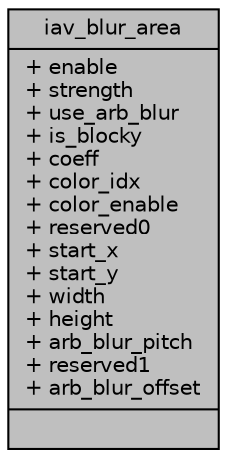 digraph "iav_blur_area"
{
 // INTERACTIVE_SVG=YES
 // LATEX_PDF_SIZE
  bgcolor="transparent";
  edge [fontname="Helvetica",fontsize="10",labelfontname="Helvetica",labelfontsize="10"];
  node [fontname="Helvetica",fontsize="10",shape=record];
  Node1 [label="{iav_blur_area\n|+ enable\l+ strength\l+ use_arb_blur\l+ is_blocky\l+ coeff\l+ color_idx\l+ color_enable\l+ reserved0\l+ start_x\l+ start_y\l+ width\l+ height\l+ arb_blur_pitch\l+ reserved1\l+ arb_blur_offset\l|}",height=0.2,width=0.4,color="black", fillcolor="grey75", style="filled", fontcolor="black",tooltip=" "];
}
